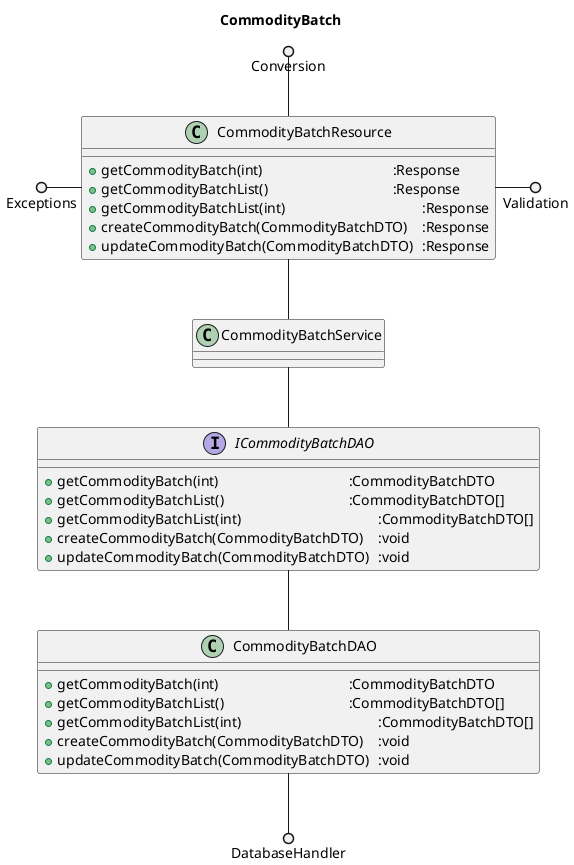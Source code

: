 @startuml
title CommodityBatch
class "CommodityBatchResource" as cobres {
    + getCommodityBatch(int)\t\t\t\t\t:Response
    + getCommodityBatchList()\t\t\t\t\t:Response
    + getCommodityBatchList(int)\t\t\t\t\t:Response
    + createCommodityBatch(CommodityBatchDTO)\t:Response
    + updateCommodityBatch(CommodityBatchDTO)\t:Response
}
interface "ICommodityBatchDAO" as icobdao {
    + getCommodityBatch(int)\t\t\t\t\t:CommodityBatchDTO
    + getCommodityBatchList()\t\t\t\t\t:CommodityBatchDTO[]
    + getCommodityBatchList(int)\t\t\t\t\t:CommodityBatchDTO[]
    + createCommodityBatch(CommodityBatchDTO)\t:void
    + updateCommodityBatch(CommodityBatchDTO)\t:void
}
class "CommodityBatchDAO" as cobdao {
    + getCommodityBatch(int)\t\t\t\t\t:CommodityBatchDTO
    + getCommodityBatchList()\t\t\t\t\t:CommodityBatchDTO[]
    + getCommodityBatchList(int)\t\t\t\t\t:CommodityBatchDTO[]
    + createCommodityBatch(CommodityBatchDTO)\t:void
    + updateCommodityBatch(CommodityBatchDTO)\t:void
}
class "CommodityBatchService" as cobser {
}
icobdao -d- cobdao
icobdao -u- cobser
cobres -d- cobser
cobdao --() DatabaseHandler 
cobres -() Validation
Exceptions ()- cobres
Conversion ()-- cobres
@enduml
